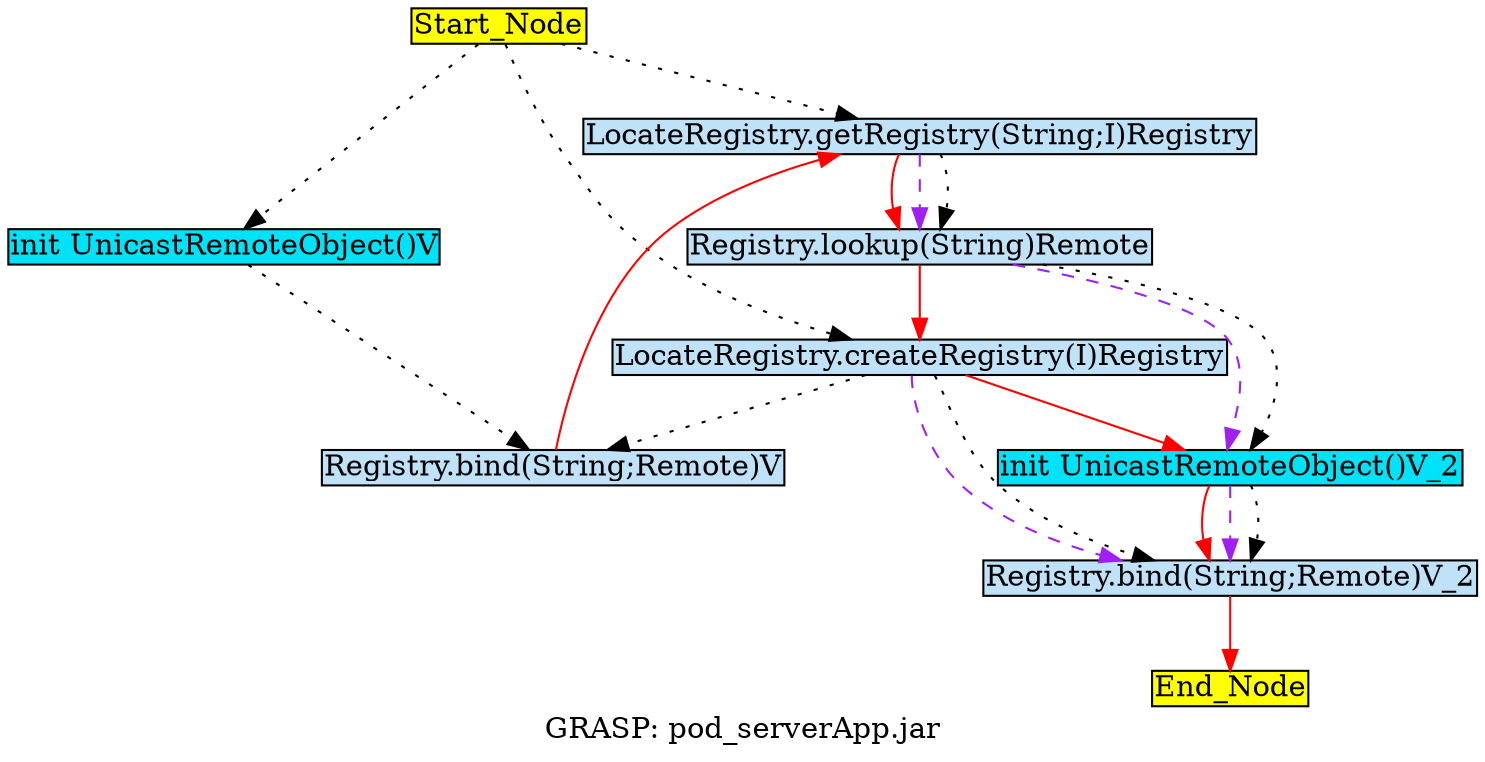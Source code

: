 digraph G {
	graph[label="GRASP: pod_serverApp.jar"];	node[style=filled,fillcolor ="white",shape=box,margin=0.02,width=0,height=0];
	"Start_Node"[fillcolor ="yellow",style="filled" ];
	"LocateRegistry.getRegistry(String;I)Registry"[fillcolor ="#c0e2f8",style="filled" ];
	"init UnicastRemoteObject()V"[fillcolor ="#00e2f8",style="filled" ];
	"End_Node"[fillcolor ="yellow",style="filled" ];
	"Registry.bind(String;Remote)V"[fillcolor ="#c0e2f8",style="filled" ];
	"Registry.lookup(String)Remote"[fillcolor ="#c0e2f8",style="filled" ];
	"init UnicastRemoteObject()V_2"[fillcolor ="#00e2f8",style="filled" ];
	"LocateRegistry.createRegistry(I)Registry"[fillcolor ="#c0e2f8",style="filled" ];
	"Registry.bind(String;Remote)V_2"[fillcolor ="#c0e2f8",style="filled" ];
	"Start_Node"[fillcolor ="yellow",style="filled" ];
	"LocateRegistry.getRegistry(String;I)Registry" -> "Registry.lookup(String)Remote"[color="red",style=solid];
	"LocateRegistry.getRegistry(String;I)Registry" -> "Registry.lookup(String)Remote"[color="purple",style=dashed];
	"LocateRegistry.getRegistry(String;I)Registry" -> "Registry.lookup(String)Remote"[color="black",style=dotted];
	"init UnicastRemoteObject()V" -> "Registry.bind(String;Remote)V"[color="black",style=dotted];
	"Registry.bind(String;Remote)V" -> "LocateRegistry.getRegistry(String;I)Registry"[color="red",style=solid];
	"Registry.lookup(String)Remote" -> "LocateRegistry.createRegistry(I)Registry"[color="red",style=solid];
	"Registry.lookup(String)Remote" -> "init UnicastRemoteObject()V_2"[color="purple",style=dashed];
	"Registry.lookup(String)Remote" -> "init UnicastRemoteObject()V_2"[color="black",style=dotted];
	"init UnicastRemoteObject()V_2" -> "Registry.bind(String;Remote)V_2"[color="red",style=solid];
	"init UnicastRemoteObject()V_2" -> "Registry.bind(String;Remote)V_2"[color="purple",style=dashed];
	"init UnicastRemoteObject()V_2" -> "Registry.bind(String;Remote)V_2"[color="black",style=dotted];
	"LocateRegistry.createRegistry(I)Registry" -> "Registry.bind(String;Remote)V"[color="black",style=dotted];
	"LocateRegistry.createRegistry(I)Registry" -> "init UnicastRemoteObject()V_2"[color="red",style=solid];
	"LocateRegistry.createRegistry(I)Registry" -> "Registry.bind(String;Remote)V_2"[color="purple",style=dashed];
	"LocateRegistry.createRegistry(I)Registry" -> "Registry.bind(String;Remote)V_2"[color="black",style=dotted];
	"Registry.bind(String;Remote)V_2" -> "End_Node"[color="red",style=solid];
	"Start_Node" -> "LocateRegistry.createRegistry(I)Registry"[color="black",style=dotted];
	"Start_Node" -> "LocateRegistry.getRegistry(String;I)Registry"[color="black",style=dotted];
	"Start_Node" -> "init UnicastRemoteObject()V"[color="black",style=dotted];
}
